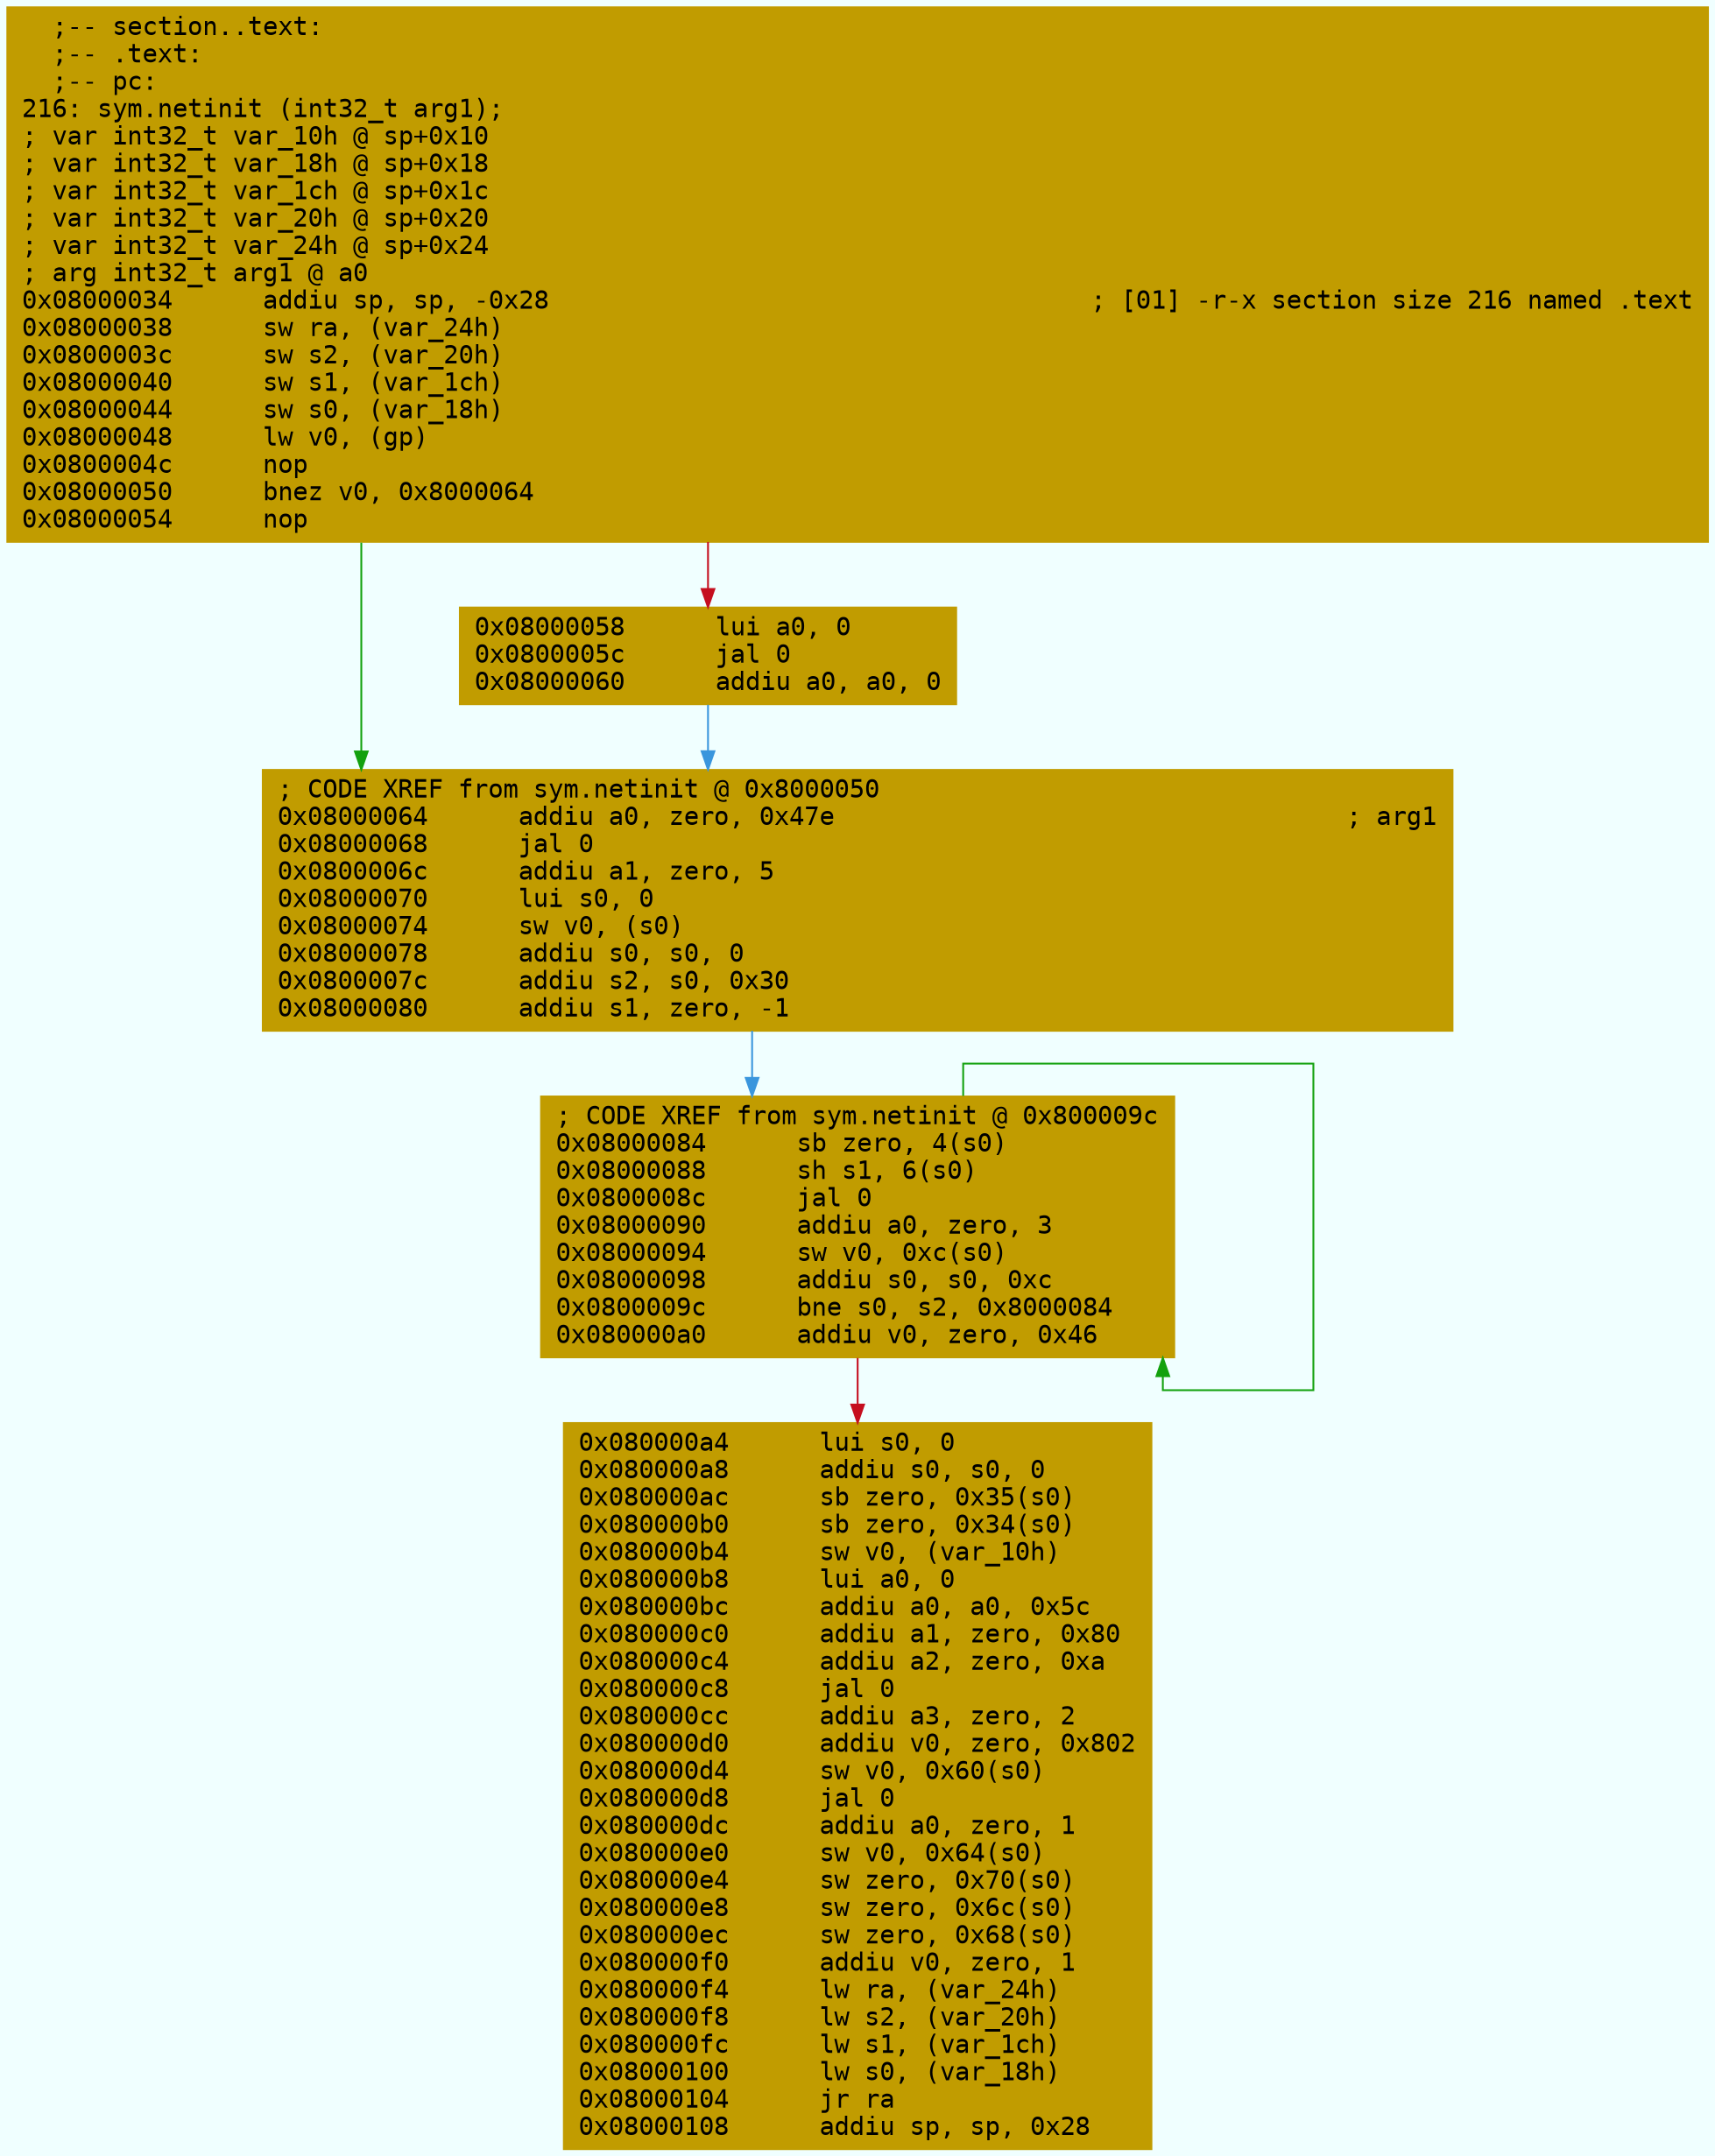 digraph code {
	graph [bgcolor=azure fontsize=8 fontname="Courier" splines="ortho"];
	node [fillcolor=gray style=filled shape=box];
	edge [arrowhead="normal"];
	"0x08000034" [URL="sym.netinit/0x08000034", fillcolor="#c19c00",color="#c19c00", fontname="Courier",label="  ;-- section..text:\l  ;-- .text:\l  ;-- pc:\l216: sym.netinit (int32_t arg1);\l; var int32_t var_10h @ sp+0x10\l; var int32_t var_18h @ sp+0x18\l; var int32_t var_1ch @ sp+0x1c\l; var int32_t var_20h @ sp+0x20\l; var int32_t var_24h @ sp+0x24\l; arg int32_t arg1 @ a0\l0x08000034      addiu sp, sp, -0x28                                    ; [01] -r-x section size 216 named .text\l0x08000038      sw ra, (var_24h)\l0x0800003c      sw s2, (var_20h)\l0x08000040      sw s1, (var_1ch)\l0x08000044      sw s0, (var_18h)\l0x08000048      lw v0, (gp)\l0x0800004c      nop\l0x08000050      bnez v0, 0x8000064\l0x08000054      nop\l"]
	"0x08000058" [URL="sym.netinit/0x08000058", fillcolor="#c19c00",color="#c19c00", fontname="Courier",label="0x08000058      lui a0, 0\l0x0800005c      jal 0\l0x08000060      addiu a0, a0, 0\l"]
	"0x08000064" [URL="sym.netinit/0x08000064", fillcolor="#c19c00",color="#c19c00", fontname="Courier",label="; CODE XREF from sym.netinit @ 0x8000050\l0x08000064      addiu a0, zero, 0x47e                                  ; arg1\l0x08000068      jal 0\l0x0800006c      addiu a1, zero, 5\l0x08000070      lui s0, 0\l0x08000074      sw v0, (s0)\l0x08000078      addiu s0, s0, 0\l0x0800007c      addiu s2, s0, 0x30\l0x08000080      addiu s1, zero, -1\l"]
	"0x08000084" [URL="sym.netinit/0x08000084", fillcolor="#c19c00",color="#c19c00", fontname="Courier",label="; CODE XREF from sym.netinit @ 0x800009c\l0x08000084      sb zero, 4(s0)\l0x08000088      sh s1, 6(s0)\l0x0800008c      jal 0\l0x08000090      addiu a0, zero, 3\l0x08000094      sw v0, 0xc(s0)\l0x08000098      addiu s0, s0, 0xc\l0x0800009c      bne s0, s2, 0x8000084\l0x080000a0      addiu v0, zero, 0x46\l"]
	"0x080000a4" [URL="sym.netinit/0x080000a4", fillcolor="#c19c00",color="#c19c00", fontname="Courier",label="0x080000a4      lui s0, 0\l0x080000a8      addiu s0, s0, 0\l0x080000ac      sb zero, 0x35(s0)\l0x080000b0      sb zero, 0x34(s0)\l0x080000b4      sw v0, (var_10h)\l0x080000b8      lui a0, 0\l0x080000bc      addiu a0, a0, 0x5c\l0x080000c0      addiu a1, zero, 0x80\l0x080000c4      addiu a2, zero, 0xa\l0x080000c8      jal 0\l0x080000cc      addiu a3, zero, 2\l0x080000d0      addiu v0, zero, 0x802\l0x080000d4      sw v0, 0x60(s0)\l0x080000d8      jal 0\l0x080000dc      addiu a0, zero, 1\l0x080000e0      sw v0, 0x64(s0)\l0x080000e4      sw zero, 0x70(s0)\l0x080000e8      sw zero, 0x6c(s0)\l0x080000ec      sw zero, 0x68(s0)\l0x080000f0      addiu v0, zero, 1\l0x080000f4      lw ra, (var_24h)\l0x080000f8      lw s2, (var_20h)\l0x080000fc      lw s1, (var_1ch)\l0x08000100      lw s0, (var_18h)\l0x08000104      jr ra\l0x08000108      addiu sp, sp, 0x28\l"]
        "0x08000034" -> "0x08000064" [color="#13a10e"];
        "0x08000034" -> "0x08000058" [color="#c50f1f"];
        "0x08000058" -> "0x08000064" [color="#3a96dd"];
        "0x08000064" -> "0x08000084" [color="#3a96dd"];
        "0x08000084" -> "0x08000084" [color="#13a10e"];
        "0x08000084" -> "0x080000a4" [color="#c50f1f"];
}
